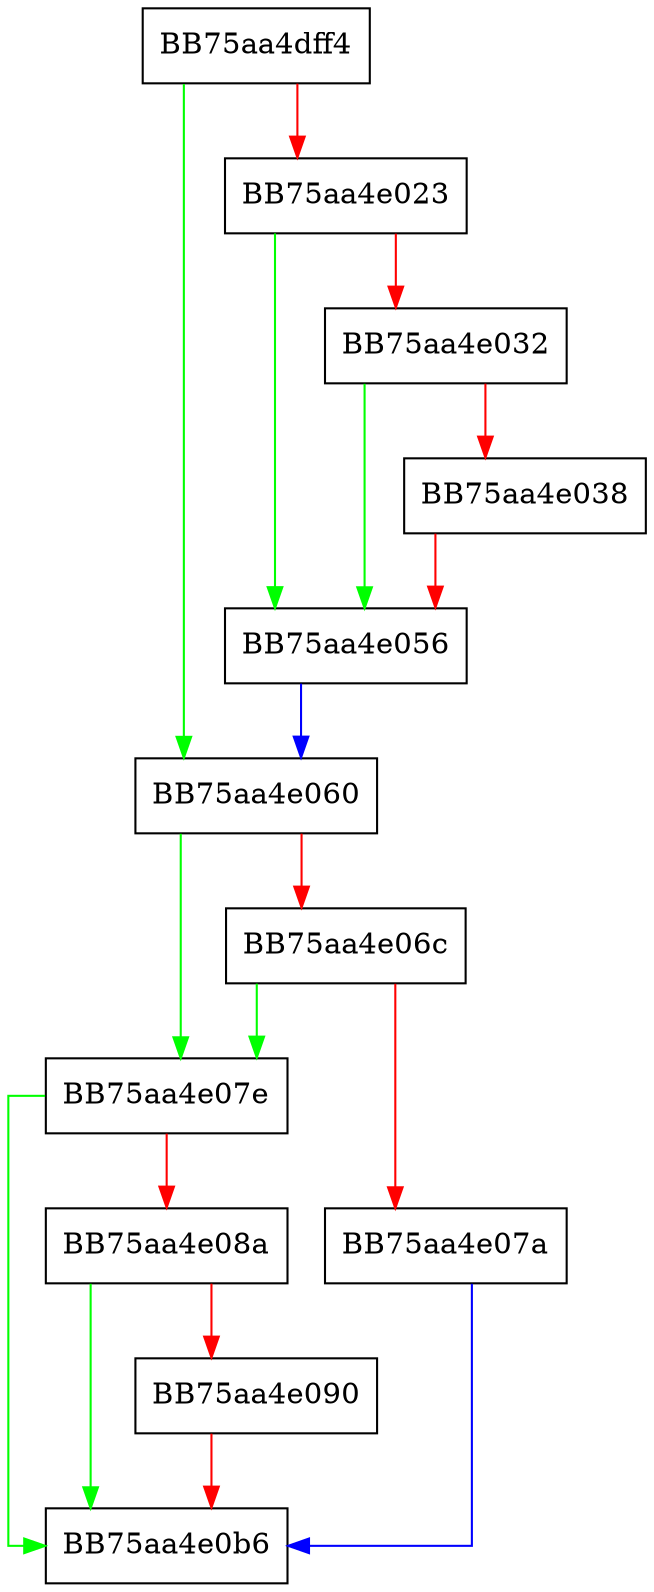 digraph VerifyOriginalFileInfo {
  node [shape="box"];
  graph [splines=ortho];
  BB75aa4dff4 -> BB75aa4e060 [color="green"];
  BB75aa4dff4 -> BB75aa4e023 [color="red"];
  BB75aa4e023 -> BB75aa4e056 [color="green"];
  BB75aa4e023 -> BB75aa4e032 [color="red"];
  BB75aa4e032 -> BB75aa4e056 [color="green"];
  BB75aa4e032 -> BB75aa4e038 [color="red"];
  BB75aa4e038 -> BB75aa4e056 [color="red"];
  BB75aa4e056 -> BB75aa4e060 [color="blue"];
  BB75aa4e060 -> BB75aa4e07e [color="green"];
  BB75aa4e060 -> BB75aa4e06c [color="red"];
  BB75aa4e06c -> BB75aa4e07e [color="green"];
  BB75aa4e06c -> BB75aa4e07a [color="red"];
  BB75aa4e07a -> BB75aa4e0b6 [color="blue"];
  BB75aa4e07e -> BB75aa4e0b6 [color="green"];
  BB75aa4e07e -> BB75aa4e08a [color="red"];
  BB75aa4e08a -> BB75aa4e0b6 [color="green"];
  BB75aa4e08a -> BB75aa4e090 [color="red"];
  BB75aa4e090 -> BB75aa4e0b6 [color="red"];
}